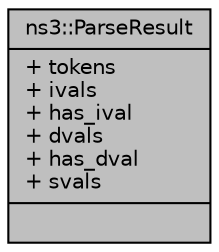 digraph "ns3::ParseResult"
{
  edge [fontname="Helvetica",fontsize="10",labelfontname="Helvetica",labelfontsize="10"];
  node [fontname="Helvetica",fontsize="10",shape=record];
  Node1 [label="{ns3::ParseResult\n|+ tokens\l+ ivals\l+ has_ival\l+ dvals\l+ has_dval\l+ svals\l|}",height=0.2,width=0.4,color="black", fillcolor="grey75", style="filled", fontcolor="black"];
}
